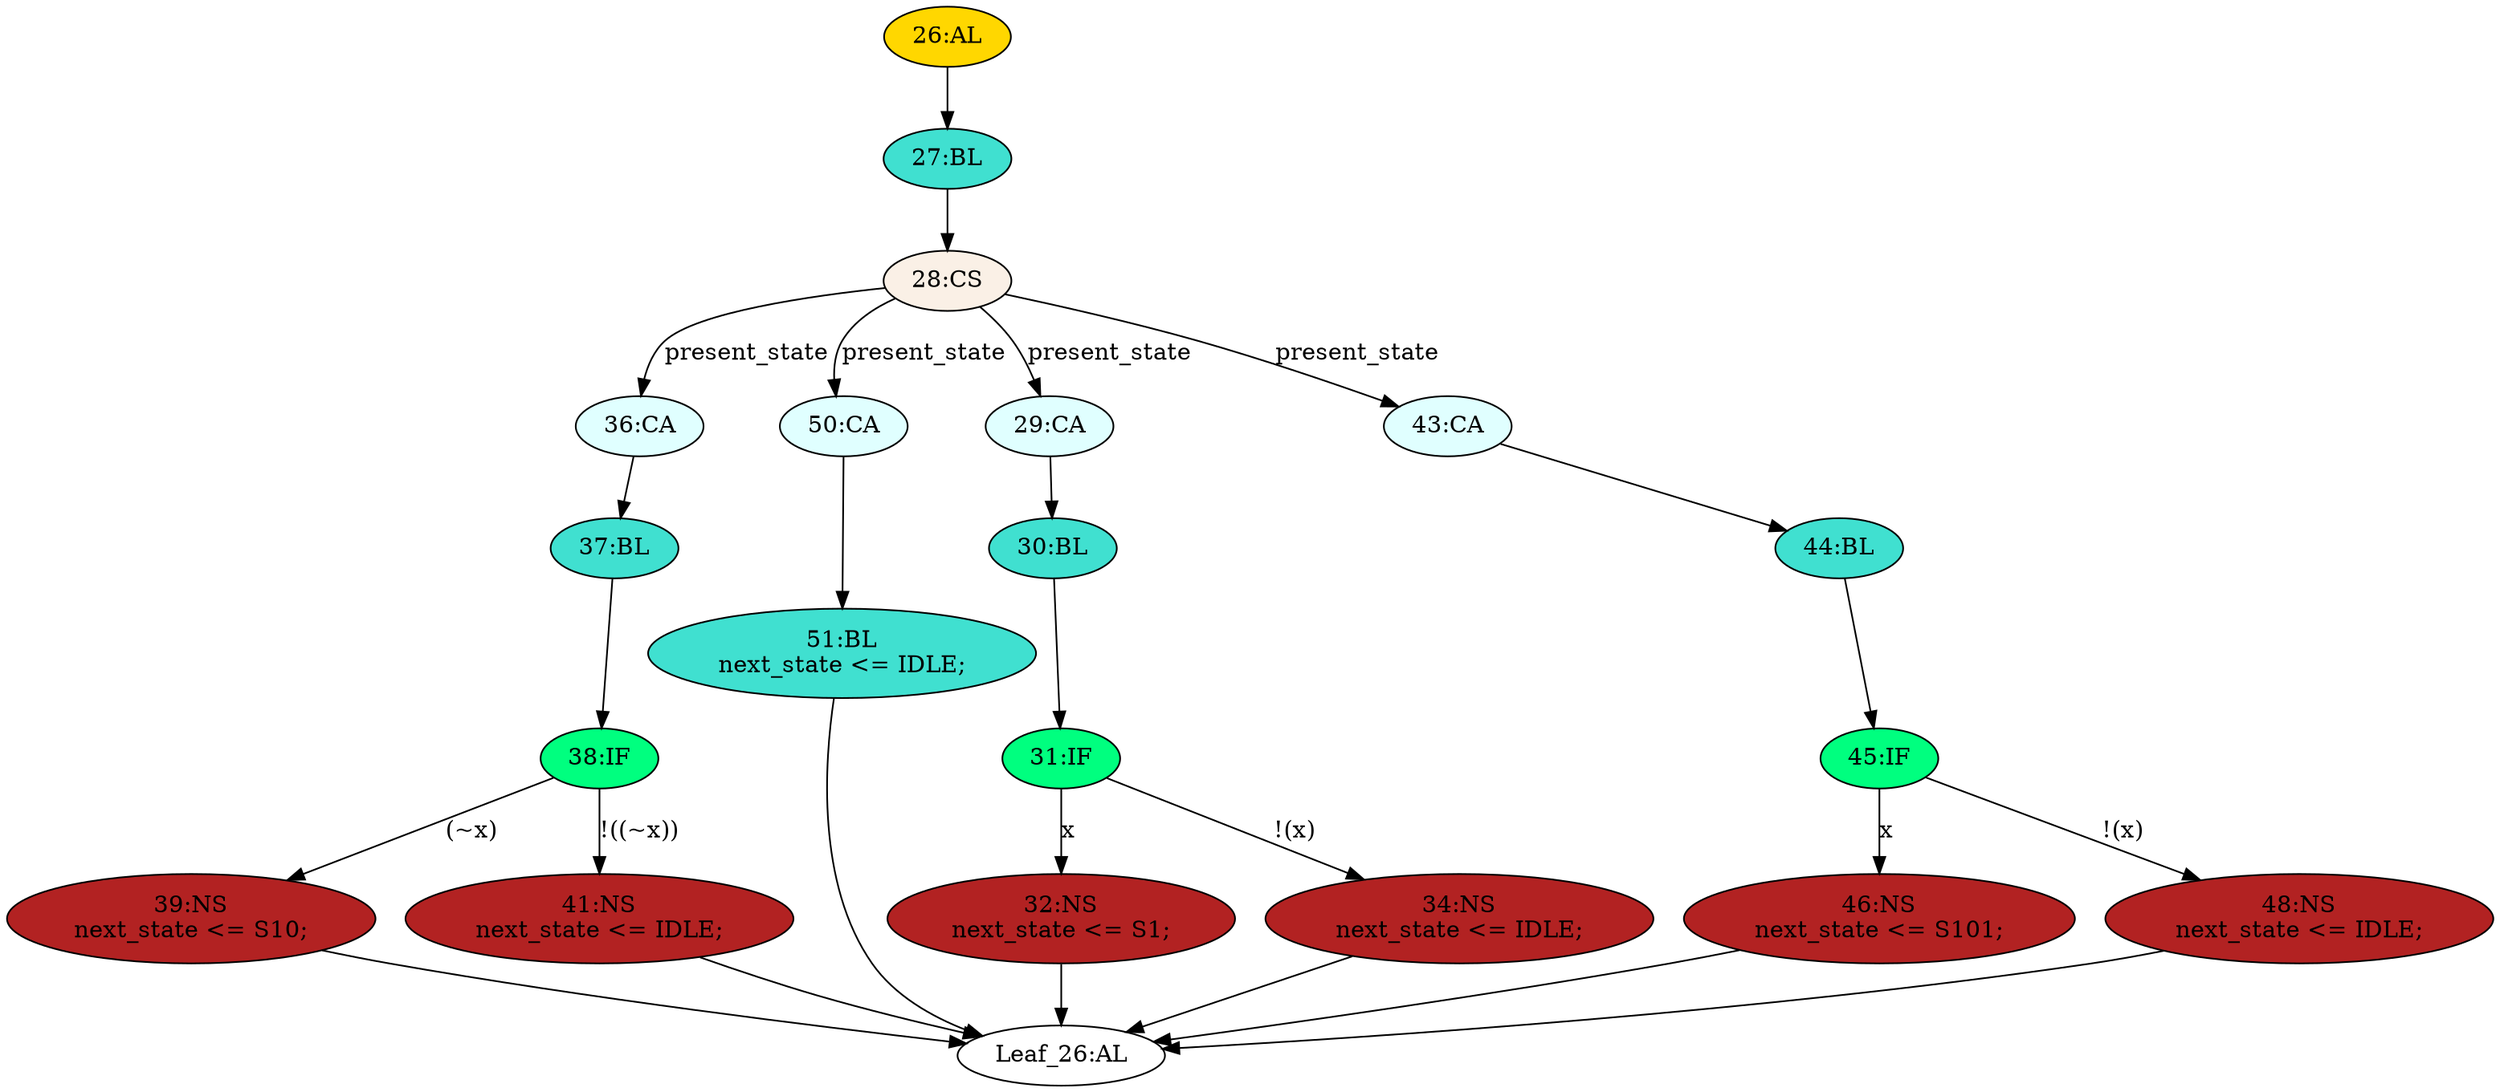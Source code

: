 strict digraph "" {
	node [label="\N"];
	"45:IF"	[ast="<pyverilog.vparser.ast.IfStatement object at 0x7ff98877f550>",
		fillcolor=springgreen,
		label="45:IF",
		statements="[]",
		style=filled,
		typ=IfStatement];
	"46:NS"	[ast="<pyverilog.vparser.ast.NonblockingSubstitution object at 0x7ff98877f790>",
		fillcolor=firebrick,
		label="46:NS
next_state <= S101;",
		statements="[<pyverilog.vparser.ast.NonblockingSubstitution object at 0x7ff98877f790>]",
		style=filled,
		typ=NonblockingSubstitution];
	"45:IF" -> "46:NS"	[cond="['x']",
		label=x,
		lineno=45];
	"48:NS"	[ast="<pyverilog.vparser.ast.NonblockingSubstitution object at 0x7ff98877f5d0>",
		fillcolor=firebrick,
		label="48:NS
next_state <= IDLE;",
		statements="[<pyverilog.vparser.ast.NonblockingSubstitution object at 0x7ff98877f5d0>]",
		style=filled,
		typ=NonblockingSubstitution];
	"45:IF" -> "48:NS"	[cond="['x']",
		label="!(x)",
		lineno=45];
	"26:AL"	[ast="<pyverilog.vparser.ast.Always object at 0x7ff98877fb50>",
		clk_sens=False,
		fillcolor=gold,
		label="26:AL",
		sens="['present_state', 'x']",
		statements="[]",
		style=filled,
		typ=Always,
		use_var="['x', 'present_state']"];
	"27:BL"	[ast="<pyverilog.vparser.ast.Block object at 0x7ff98877fd10>",
		fillcolor=turquoise,
		label="27:BL",
		statements="[]",
		style=filled,
		typ=Block];
	"26:AL" -> "27:BL"	[cond="[]",
		lineno=None];
	"36:CA"	[ast="<pyverilog.vparser.ast.Case object at 0x7ff98829c210>",
		fillcolor=lightcyan,
		label="36:CA",
		statements="[]",
		style=filled,
		typ=Case];
	"37:BL"	[ast="<pyverilog.vparser.ast.Block object at 0x7ff98829c290>",
		fillcolor=turquoise,
		label="37:BL",
		statements="[]",
		style=filled,
		typ=Block];
	"36:CA" -> "37:BL"	[cond="[]",
		lineno=None];
	"Leaf_26:AL"	[def_var="['next_state']",
		label="Leaf_26:AL"];
	"30:BL"	[ast="<pyverilog.vparser.ast.Block object at 0x7ff98877fe90>",
		fillcolor=turquoise,
		label="30:BL",
		statements="[]",
		style=filled,
		typ=Block];
	"31:IF"	[ast="<pyverilog.vparser.ast.IfStatement object at 0x7ff98877fed0>",
		fillcolor=springgreen,
		label="31:IF",
		statements="[]",
		style=filled,
		typ=IfStatement];
	"30:BL" -> "31:IF"	[cond="[]",
		lineno=None];
	"32:NS"	[ast="<pyverilog.vparser.ast.NonblockingSubstitution object at 0x7ff98829c090>",
		fillcolor=firebrick,
		label="32:NS
next_state <= S1;",
		statements="[<pyverilog.vparser.ast.NonblockingSubstitution object at 0x7ff98829c090>]",
		style=filled,
		typ=NonblockingSubstitution];
	"32:NS" -> "Leaf_26:AL"	[cond="[]",
		lineno=None];
	"39:NS"	[ast="<pyverilog.vparser.ast.NonblockingSubstitution object at 0x7ff98829c450>",
		fillcolor=firebrick,
		label="39:NS
next_state <= S10;",
		statements="[<pyverilog.vparser.ast.NonblockingSubstitution object at 0x7ff98829c450>]",
		style=filled,
		typ=NonblockingSubstitution];
	"39:NS" -> "Leaf_26:AL"	[cond="[]",
		lineno=None];
	"28:CS"	[ast="<pyverilog.vparser.ast.CaseStatement object at 0x7ff98877fd50>",
		fillcolor=linen,
		label="28:CS",
		statements="[]",
		style=filled,
		typ=CaseStatement];
	"27:BL" -> "28:CS"	[cond="[]",
		lineno=None];
	"31:IF" -> "32:NS"	[cond="['x']",
		label=x,
		lineno=31];
	"34:NS"	[ast="<pyverilog.vparser.ast.NonblockingSubstitution object at 0x7ff98877ff10>",
		fillcolor=firebrick,
		label="34:NS
next_state <= IDLE;",
		statements="[<pyverilog.vparser.ast.NonblockingSubstitution object at 0x7ff98877ff10>]",
		style=filled,
		typ=NonblockingSubstitution];
	"31:IF" -> "34:NS"	[cond="['x']",
		label="!(x)",
		lineno=31];
	"50:CA"	[ast="<pyverilog.vparser.ast.Case object at 0x7ff98877f910>",
		fillcolor=lightcyan,
		label="50:CA",
		statements="[]",
		style=filled,
		typ=Case];
	"51:BL"	[ast="<pyverilog.vparser.ast.Block object at 0x7ff98877f990>",
		fillcolor=turquoise,
		label="51:BL
next_state <= IDLE;",
		statements="[<pyverilog.vparser.ast.NonblockingSubstitution object at 0x7ff98877f9d0>]",
		style=filled,
		typ=Block];
	"50:CA" -> "51:BL"	[cond="[]",
		lineno=None];
	"46:NS" -> "Leaf_26:AL"	[cond="[]",
		lineno=None];
	"48:NS" -> "Leaf_26:AL"	[cond="[]",
		lineno=None];
	"51:BL" -> "Leaf_26:AL"	[cond="[]",
		lineno=None];
	"29:CA"	[ast="<pyverilog.vparser.ast.Case object at 0x7ff98877fe10>",
		fillcolor=lightcyan,
		label="29:CA",
		statements="[]",
		style=filled,
		typ=Case];
	"29:CA" -> "30:BL"	[cond="[]",
		lineno=None];
	"41:NS"	[ast="<pyverilog.vparser.ast.NonblockingSubstitution object at 0x7ff98829c310>",
		fillcolor=firebrick,
		label="41:NS
next_state <= IDLE;",
		statements="[<pyverilog.vparser.ast.NonblockingSubstitution object at 0x7ff98829c310>]",
		style=filled,
		typ=NonblockingSubstitution];
	"41:NS" -> "Leaf_26:AL"	[cond="[]",
		lineno=None];
	"43:CA"	[ast="<pyverilog.vparser.ast.Case object at 0x7ff98829c610>",
		fillcolor=lightcyan,
		label="43:CA",
		statements="[]",
		style=filled,
		typ=Case];
	"44:BL"	[ast="<pyverilog.vparser.ast.Block object at 0x7ff98877f210>",
		fillcolor=turquoise,
		label="44:BL",
		statements="[]",
		style=filled,
		typ=Block];
	"43:CA" -> "44:BL"	[cond="[]",
		lineno=None];
	"38:IF"	[ast="<pyverilog.vparser.ast.IfStatement object at 0x7ff98829c2d0>",
		fillcolor=springgreen,
		label="38:IF",
		statements="[]",
		style=filled,
		typ=IfStatement];
	"38:IF" -> "39:NS"	[cond="['x']",
		label="(~x)",
		lineno=38];
	"38:IF" -> "41:NS"	[cond="['x']",
		label="!((~x))",
		lineno=38];
	"28:CS" -> "36:CA"	[cond="['present_state']",
		label=present_state,
		lineno=28];
	"28:CS" -> "50:CA"	[cond="['present_state']",
		label=present_state,
		lineno=28];
	"28:CS" -> "29:CA"	[cond="['present_state']",
		label=present_state,
		lineno=28];
	"28:CS" -> "43:CA"	[cond="['present_state']",
		label=present_state,
		lineno=28];
	"34:NS" -> "Leaf_26:AL"	[cond="[]",
		lineno=None];
	"37:BL" -> "38:IF"	[cond="[]",
		lineno=None];
	"44:BL" -> "45:IF"	[cond="[]",
		lineno=None];
}
